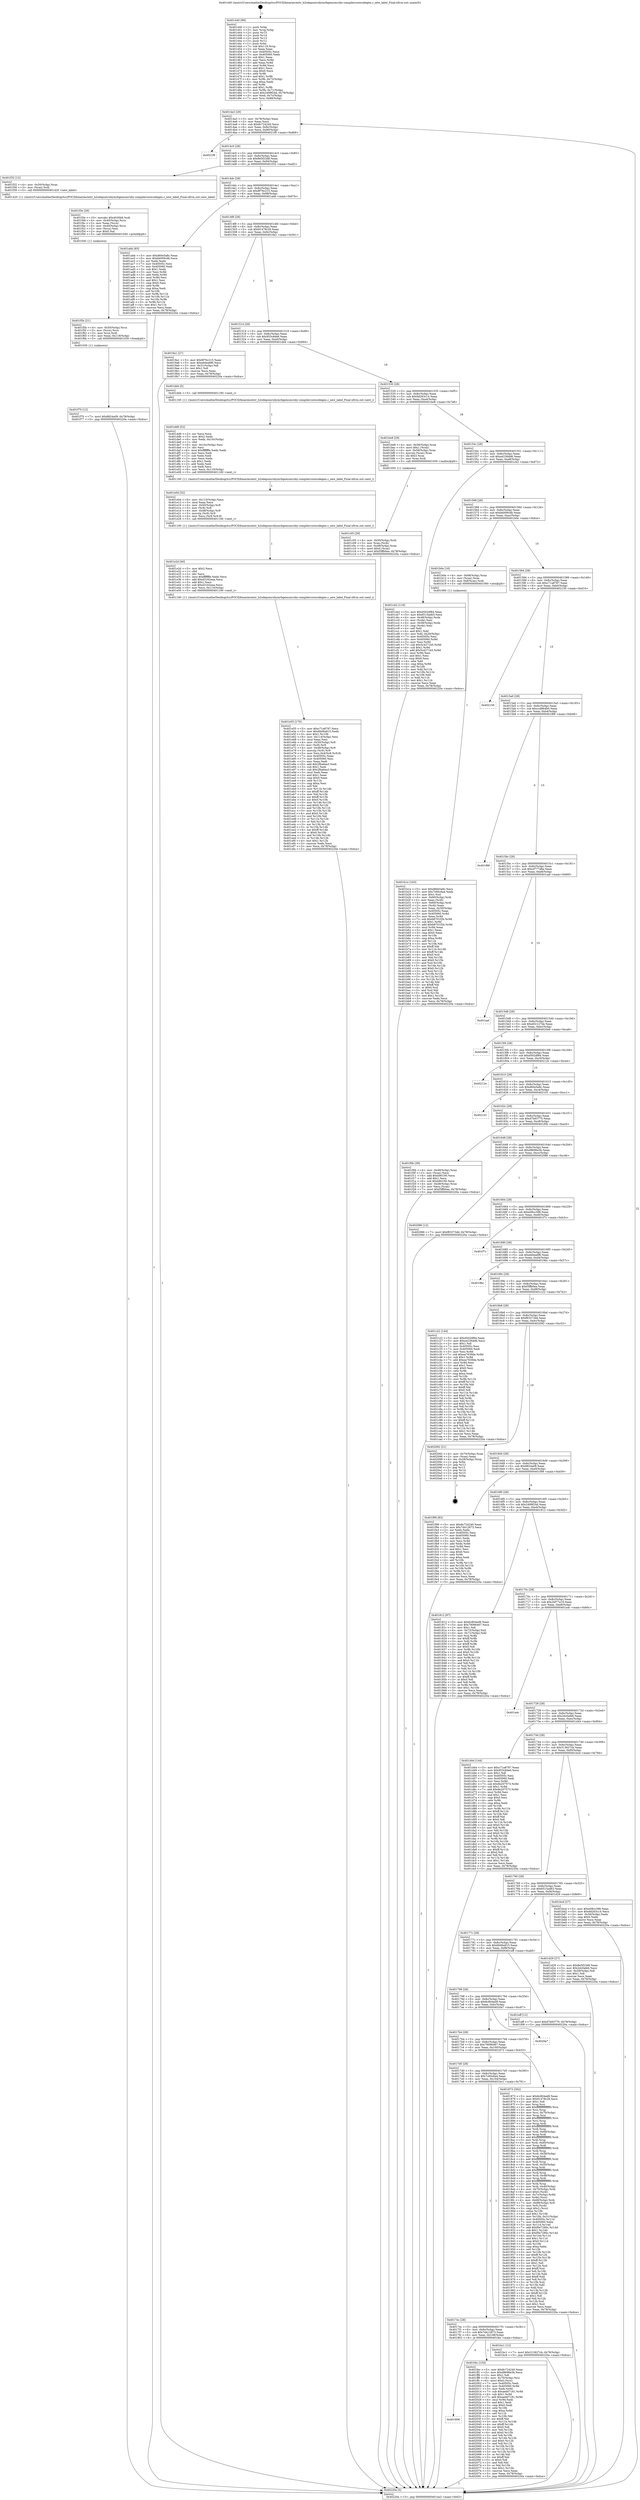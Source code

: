 digraph "0x401440" {
  label = "0x401440 (/mnt/c/Users/mathe/Desktop/tcc/POCII/binaries/extr_h2odepsmrubymrbgemsmruby-compilercorecodegen.c_new_label_Final-ollvm.out::main(0))"
  labelloc = "t"
  node[shape=record]

  Entry [label="",width=0.3,height=0.3,shape=circle,fillcolor=black,style=filled]
  "0x4014a3" [label="{
     0x4014a3 [29]\l
     | [instrs]\l
     &nbsp;&nbsp;0x4014a3 \<+3\>: mov -0x78(%rbp),%eax\l
     &nbsp;&nbsp;0x4014a6 \<+2\>: mov %eax,%ecx\l
     &nbsp;&nbsp;0x4014a8 \<+6\>: sub $0x8c724240,%ecx\l
     &nbsp;&nbsp;0x4014ae \<+6\>: mov %eax,-0x8c(%rbp)\l
     &nbsp;&nbsp;0x4014b4 \<+6\>: mov %ecx,-0x90(%rbp)\l
     &nbsp;&nbsp;0x4014ba \<+6\>: je 00000000004021f9 \<main+0xdb9\>\l
  }"]
  "0x4021f9" [label="{
     0x4021f9\l
  }", style=dashed]
  "0x4014c0" [label="{
     0x4014c0 [28]\l
     | [instrs]\l
     &nbsp;&nbsp;0x4014c0 \<+5\>: jmp 00000000004014c5 \<main+0x85\>\l
     &nbsp;&nbsp;0x4014c5 \<+6\>: mov -0x8c(%rbp),%eax\l
     &nbsp;&nbsp;0x4014cb \<+5\>: sub $0x8e5f23d8,%eax\l
     &nbsp;&nbsp;0x4014d0 \<+6\>: mov %eax,-0x94(%rbp)\l
     &nbsp;&nbsp;0x4014d6 \<+6\>: je 0000000000401f32 \<main+0xaf2\>\l
  }"]
  Exit [label="",width=0.3,height=0.3,shape=circle,fillcolor=black,style=filled,peripheries=2]
  "0x401f32" [label="{
     0x401f32 [12]\l
     | [instrs]\l
     &nbsp;&nbsp;0x401f32 \<+4\>: mov -0x50(%rbp),%rax\l
     &nbsp;&nbsp;0x401f36 \<+3\>: mov (%rax),%rdi\l
     &nbsp;&nbsp;0x401f39 \<+5\>: call 0000000000401420 \<new_label\>\l
     | [calls]\l
     &nbsp;&nbsp;0x401420 \{1\} (/mnt/c/Users/mathe/Desktop/tcc/POCII/binaries/extr_h2odepsmrubymrbgemsmruby-compilercorecodegen.c_new_label_Final-ollvm.out::new_label)\l
  }"]
  "0x4014dc" [label="{
     0x4014dc [28]\l
     | [instrs]\l
     &nbsp;&nbsp;0x4014dc \<+5\>: jmp 00000000004014e1 \<main+0xa1\>\l
     &nbsp;&nbsp;0x4014e1 \<+6\>: mov -0x8c(%rbp),%eax\l
     &nbsp;&nbsp;0x4014e7 \<+5\>: sub $0x8f76c215,%eax\l
     &nbsp;&nbsp;0x4014ec \<+6\>: mov %eax,-0x98(%rbp)\l
     &nbsp;&nbsp;0x4014f2 \<+6\>: je 0000000000401abb \<main+0x67b\>\l
  }"]
  "0x401808" [label="{
     0x401808\l
  }", style=dashed]
  "0x401abb" [label="{
     0x401abb [83]\l
     | [instrs]\l
     &nbsp;&nbsp;0x401abb \<+5\>: mov $0xd60e5a8c,%eax\l
     &nbsp;&nbsp;0x401ac0 \<+5\>: mov $0xbb009cdb,%ecx\l
     &nbsp;&nbsp;0x401ac5 \<+2\>: xor %edx,%edx\l
     &nbsp;&nbsp;0x401ac7 \<+7\>: mov 0x40505c,%esi\l
     &nbsp;&nbsp;0x401ace \<+7\>: mov 0x405060,%edi\l
     &nbsp;&nbsp;0x401ad5 \<+3\>: sub $0x1,%edx\l
     &nbsp;&nbsp;0x401ad8 \<+3\>: mov %esi,%r8d\l
     &nbsp;&nbsp;0x401adb \<+3\>: add %edx,%r8d\l
     &nbsp;&nbsp;0x401ade \<+4\>: imul %r8d,%esi\l
     &nbsp;&nbsp;0x401ae2 \<+3\>: and $0x1,%esi\l
     &nbsp;&nbsp;0x401ae5 \<+3\>: cmp $0x0,%esi\l
     &nbsp;&nbsp;0x401ae8 \<+4\>: sete %r9b\l
     &nbsp;&nbsp;0x401aec \<+3\>: cmp $0xa,%edi\l
     &nbsp;&nbsp;0x401aef \<+4\>: setl %r10b\l
     &nbsp;&nbsp;0x401af3 \<+3\>: mov %r9b,%r11b\l
     &nbsp;&nbsp;0x401af6 \<+3\>: and %r10b,%r11b\l
     &nbsp;&nbsp;0x401af9 \<+3\>: xor %r10b,%r9b\l
     &nbsp;&nbsp;0x401afc \<+3\>: or %r9b,%r11b\l
     &nbsp;&nbsp;0x401aff \<+4\>: test $0x1,%r11b\l
     &nbsp;&nbsp;0x401b03 \<+3\>: cmovne %ecx,%eax\l
     &nbsp;&nbsp;0x401b06 \<+3\>: mov %eax,-0x78(%rbp)\l
     &nbsp;&nbsp;0x401b09 \<+5\>: jmp 000000000040220a \<main+0xdca\>\l
  }"]
  "0x4014f8" [label="{
     0x4014f8 [28]\l
     | [instrs]\l
     &nbsp;&nbsp;0x4014f8 \<+5\>: jmp 00000000004014fd \<main+0xbd\>\l
     &nbsp;&nbsp;0x4014fd \<+6\>: mov -0x8c(%rbp),%eax\l
     &nbsp;&nbsp;0x401503 \<+5\>: sub $0x91478c29,%eax\l
     &nbsp;&nbsp;0x401508 \<+6\>: mov %eax,-0x9c(%rbp)\l
     &nbsp;&nbsp;0x40150e \<+6\>: je 00000000004019a1 \<main+0x561\>\l
  }"]
  "0x401fec" [label="{
     0x401fec [154]\l
     | [instrs]\l
     &nbsp;&nbsp;0x401fec \<+5\>: mov $0x8c724240,%eax\l
     &nbsp;&nbsp;0x401ff1 \<+5\>: mov $0xd8696e3b,%ecx\l
     &nbsp;&nbsp;0x401ff6 \<+2\>: mov $0x1,%dl\l
     &nbsp;&nbsp;0x401ff8 \<+4\>: mov -0x70(%rbp),%rsi\l
     &nbsp;&nbsp;0x401ffc \<+6\>: movl $0x0,(%rsi)\l
     &nbsp;&nbsp;0x402002 \<+7\>: mov 0x40505c,%edi\l
     &nbsp;&nbsp;0x402009 \<+8\>: mov 0x405060,%r8d\l
     &nbsp;&nbsp;0x402011 \<+3\>: mov %edi,%r9d\l
     &nbsp;&nbsp;0x402014 \<+7\>: sub $0xaedd7181,%r9d\l
     &nbsp;&nbsp;0x40201b \<+4\>: sub $0x1,%r9d\l
     &nbsp;&nbsp;0x40201f \<+7\>: add $0xaedd7181,%r9d\l
     &nbsp;&nbsp;0x402026 \<+4\>: imul %r9d,%edi\l
     &nbsp;&nbsp;0x40202a \<+3\>: and $0x1,%edi\l
     &nbsp;&nbsp;0x40202d \<+3\>: cmp $0x0,%edi\l
     &nbsp;&nbsp;0x402030 \<+4\>: sete %r10b\l
     &nbsp;&nbsp;0x402034 \<+4\>: cmp $0xa,%r8d\l
     &nbsp;&nbsp;0x402038 \<+4\>: setl %r11b\l
     &nbsp;&nbsp;0x40203c \<+3\>: mov %r10b,%bl\l
     &nbsp;&nbsp;0x40203f \<+3\>: xor $0xff,%bl\l
     &nbsp;&nbsp;0x402042 \<+3\>: mov %r11b,%r14b\l
     &nbsp;&nbsp;0x402045 \<+4\>: xor $0xff,%r14b\l
     &nbsp;&nbsp;0x402049 \<+3\>: xor $0x0,%dl\l
     &nbsp;&nbsp;0x40204c \<+3\>: mov %bl,%r15b\l
     &nbsp;&nbsp;0x40204f \<+4\>: and $0x0,%r15b\l
     &nbsp;&nbsp;0x402053 \<+3\>: and %dl,%r10b\l
     &nbsp;&nbsp;0x402056 \<+3\>: mov %r14b,%r12b\l
     &nbsp;&nbsp;0x402059 \<+4\>: and $0x0,%r12b\l
     &nbsp;&nbsp;0x40205d \<+3\>: and %dl,%r11b\l
     &nbsp;&nbsp;0x402060 \<+3\>: or %r10b,%r15b\l
     &nbsp;&nbsp;0x402063 \<+3\>: or %r11b,%r12b\l
     &nbsp;&nbsp;0x402066 \<+3\>: xor %r12b,%r15b\l
     &nbsp;&nbsp;0x402069 \<+3\>: or %r14b,%bl\l
     &nbsp;&nbsp;0x40206c \<+3\>: xor $0xff,%bl\l
     &nbsp;&nbsp;0x40206f \<+3\>: or $0x0,%dl\l
     &nbsp;&nbsp;0x402072 \<+2\>: and %dl,%bl\l
     &nbsp;&nbsp;0x402074 \<+3\>: or %bl,%r15b\l
     &nbsp;&nbsp;0x402077 \<+4\>: test $0x1,%r15b\l
     &nbsp;&nbsp;0x40207b \<+3\>: cmovne %ecx,%eax\l
     &nbsp;&nbsp;0x40207e \<+3\>: mov %eax,-0x78(%rbp)\l
     &nbsp;&nbsp;0x402081 \<+5\>: jmp 000000000040220a \<main+0xdca\>\l
  }"]
  "0x4019a1" [label="{
     0x4019a1 [27]\l
     | [instrs]\l
     &nbsp;&nbsp;0x4019a1 \<+5\>: mov $0x8f76c215,%eax\l
     &nbsp;&nbsp;0x4019a6 \<+5\>: mov $0xeb0ea6f6,%ecx\l
     &nbsp;&nbsp;0x4019ab \<+3\>: mov -0x31(%rbp),%dl\l
     &nbsp;&nbsp;0x4019ae \<+3\>: test $0x1,%dl\l
     &nbsp;&nbsp;0x4019b1 \<+3\>: cmovne %ecx,%eax\l
     &nbsp;&nbsp;0x4019b4 \<+3\>: mov %eax,-0x78(%rbp)\l
     &nbsp;&nbsp;0x4019b7 \<+5\>: jmp 000000000040220a \<main+0xdca\>\l
  }"]
  "0x401514" [label="{
     0x401514 [28]\l
     | [instrs]\l
     &nbsp;&nbsp;0x401514 \<+5\>: jmp 0000000000401519 \<main+0xd9\>\l
     &nbsp;&nbsp;0x401519 \<+6\>: mov -0x8c(%rbp),%eax\l
     &nbsp;&nbsp;0x40151f \<+5\>: sub $0x953c8de6,%eax\l
     &nbsp;&nbsp;0x401524 \<+6\>: mov %eax,-0xa0(%rbp)\l
     &nbsp;&nbsp;0x40152a \<+6\>: je 0000000000401dd4 \<main+0x994\>\l
  }"]
  "0x401f70" [label="{
     0x401f70 [12]\l
     | [instrs]\l
     &nbsp;&nbsp;0x401f70 \<+7\>: movl $0x8824a09,-0x78(%rbp)\l
     &nbsp;&nbsp;0x401f77 \<+5\>: jmp 000000000040220a \<main+0xdca\>\l
  }"]
  "0x401dd4" [label="{
     0x401dd4 [5]\l
     | [instrs]\l
     &nbsp;&nbsp;0x401dd4 \<+5\>: call 0000000000401160 \<next_i\>\l
     | [calls]\l
     &nbsp;&nbsp;0x401160 \{1\} (/mnt/c/Users/mathe/Desktop/tcc/POCII/binaries/extr_h2odepsmrubymrbgemsmruby-compilercorecodegen.c_new_label_Final-ollvm.out::next_i)\l
  }"]
  "0x401530" [label="{
     0x401530 [28]\l
     | [instrs]\l
     &nbsp;&nbsp;0x401530 \<+5\>: jmp 0000000000401535 \<main+0xf5\>\l
     &nbsp;&nbsp;0x401535 \<+6\>: mov -0x8c(%rbp),%eax\l
     &nbsp;&nbsp;0x40153b \<+5\>: sub $0x9d263c14,%eax\l
     &nbsp;&nbsp;0x401540 \<+6\>: mov %eax,-0xa4(%rbp)\l
     &nbsp;&nbsp;0x401546 \<+6\>: je 0000000000401be8 \<main+0x7a8\>\l
  }"]
  "0x401f5b" [label="{
     0x401f5b [21]\l
     | [instrs]\l
     &nbsp;&nbsp;0x401f5b \<+4\>: mov -0x50(%rbp),%rcx\l
     &nbsp;&nbsp;0x401f5f \<+3\>: mov (%rcx),%rcx\l
     &nbsp;&nbsp;0x401f62 \<+3\>: mov %rcx,%rdi\l
     &nbsp;&nbsp;0x401f65 \<+6\>: mov %eax,-0x118(%rbp)\l
     &nbsp;&nbsp;0x401f6b \<+5\>: call 0000000000401030 \<free@plt\>\l
     | [calls]\l
     &nbsp;&nbsp;0x401030 \{1\} (unknown)\l
  }"]
  "0x401be8" [label="{
     0x401be8 [29]\l
     | [instrs]\l
     &nbsp;&nbsp;0x401be8 \<+4\>: mov -0x58(%rbp),%rax\l
     &nbsp;&nbsp;0x401bec \<+6\>: movl $0x1,(%rax)\l
     &nbsp;&nbsp;0x401bf2 \<+4\>: mov -0x58(%rbp),%rax\l
     &nbsp;&nbsp;0x401bf6 \<+3\>: movslq (%rax),%rax\l
     &nbsp;&nbsp;0x401bf9 \<+4\>: shl $0x3,%rax\l
     &nbsp;&nbsp;0x401bfd \<+3\>: mov %rax,%rdi\l
     &nbsp;&nbsp;0x401c00 \<+5\>: call 0000000000401050 \<malloc@plt\>\l
     | [calls]\l
     &nbsp;&nbsp;0x401050 \{1\} (unknown)\l
  }"]
  "0x40154c" [label="{
     0x40154c [28]\l
     | [instrs]\l
     &nbsp;&nbsp;0x40154c \<+5\>: jmp 0000000000401551 \<main+0x111\>\l
     &nbsp;&nbsp;0x401551 \<+6\>: mov -0x8c(%rbp),%eax\l
     &nbsp;&nbsp;0x401557 \<+5\>: sub $0xa4236dd6,%eax\l
     &nbsp;&nbsp;0x40155c \<+6\>: mov %eax,-0xa8(%rbp)\l
     &nbsp;&nbsp;0x401562 \<+6\>: je 0000000000401cb2 \<main+0x872\>\l
  }"]
  "0x401f3e" [label="{
     0x401f3e [29]\l
     | [instrs]\l
     &nbsp;&nbsp;0x401f3e \<+10\>: movabs $0x4030b6,%rdi\l
     &nbsp;&nbsp;0x401f48 \<+4\>: mov -0x40(%rbp),%rcx\l
     &nbsp;&nbsp;0x401f4c \<+2\>: mov %eax,(%rcx)\l
     &nbsp;&nbsp;0x401f4e \<+4\>: mov -0x40(%rbp),%rcx\l
     &nbsp;&nbsp;0x401f52 \<+2\>: mov (%rcx),%esi\l
     &nbsp;&nbsp;0x401f54 \<+2\>: mov $0x0,%al\l
     &nbsp;&nbsp;0x401f56 \<+5\>: call 0000000000401040 \<printf@plt\>\l
     | [calls]\l
     &nbsp;&nbsp;0x401040 \{1\} (unknown)\l
  }"]
  "0x401cb2" [label="{
     0x401cb2 [119]\l
     | [instrs]\l
     &nbsp;&nbsp;0x401cb2 \<+5\>: mov $0xd502df84,%eax\l
     &nbsp;&nbsp;0x401cb7 \<+5\>: mov $0x6515ad63,%ecx\l
     &nbsp;&nbsp;0x401cbc \<+4\>: mov -0x48(%rbp),%rdx\l
     &nbsp;&nbsp;0x401cc0 \<+2\>: mov (%rdx),%esi\l
     &nbsp;&nbsp;0x401cc2 \<+4\>: mov -0x58(%rbp),%rdx\l
     &nbsp;&nbsp;0x401cc6 \<+2\>: cmp (%rdx),%esi\l
     &nbsp;&nbsp;0x401cc8 \<+4\>: setl %dil\l
     &nbsp;&nbsp;0x401ccc \<+4\>: and $0x1,%dil\l
     &nbsp;&nbsp;0x401cd0 \<+4\>: mov %dil,-0x29(%rbp)\l
     &nbsp;&nbsp;0x401cd4 \<+7\>: mov 0x40505c,%esi\l
     &nbsp;&nbsp;0x401cdb \<+8\>: mov 0x405060,%r8d\l
     &nbsp;&nbsp;0x401ce3 \<+3\>: mov %esi,%r9d\l
     &nbsp;&nbsp;0x401ce6 \<+7\>: sub $0x5c4271b5,%r9d\l
     &nbsp;&nbsp;0x401ced \<+4\>: sub $0x1,%r9d\l
     &nbsp;&nbsp;0x401cf1 \<+7\>: add $0x5c4271b5,%r9d\l
     &nbsp;&nbsp;0x401cf8 \<+4\>: imul %r9d,%esi\l
     &nbsp;&nbsp;0x401cfc \<+3\>: and $0x1,%esi\l
     &nbsp;&nbsp;0x401cff \<+3\>: cmp $0x0,%esi\l
     &nbsp;&nbsp;0x401d02 \<+4\>: sete %dil\l
     &nbsp;&nbsp;0x401d06 \<+4\>: cmp $0xa,%r8d\l
     &nbsp;&nbsp;0x401d0a \<+4\>: setl %r10b\l
     &nbsp;&nbsp;0x401d0e \<+3\>: mov %dil,%r11b\l
     &nbsp;&nbsp;0x401d11 \<+3\>: and %r10b,%r11b\l
     &nbsp;&nbsp;0x401d14 \<+3\>: xor %r10b,%dil\l
     &nbsp;&nbsp;0x401d17 \<+3\>: or %dil,%r11b\l
     &nbsp;&nbsp;0x401d1a \<+4\>: test $0x1,%r11b\l
     &nbsp;&nbsp;0x401d1e \<+3\>: cmovne %ecx,%eax\l
     &nbsp;&nbsp;0x401d21 \<+3\>: mov %eax,-0x78(%rbp)\l
     &nbsp;&nbsp;0x401d24 \<+5\>: jmp 000000000040220a \<main+0xdca\>\l
  }"]
  "0x401568" [label="{
     0x401568 [28]\l
     | [instrs]\l
     &nbsp;&nbsp;0x401568 \<+5\>: jmp 000000000040156d \<main+0x12d\>\l
     &nbsp;&nbsp;0x40156d \<+6\>: mov -0x8c(%rbp),%eax\l
     &nbsp;&nbsp;0x401573 \<+5\>: sub $0xbb009cdb,%eax\l
     &nbsp;&nbsp;0x401578 \<+6\>: mov %eax,-0xac(%rbp)\l
     &nbsp;&nbsp;0x40157e \<+6\>: je 0000000000401b0e \<main+0x6ce\>\l
  }"]
  "0x401e55" [label="{
     0x401e55 [170]\l
     | [instrs]\l
     &nbsp;&nbsp;0x401e55 \<+5\>: mov $0xc71a8787,%ecx\l
     &nbsp;&nbsp;0x401e5a \<+5\>: mov $0x6b06a915,%edx\l
     &nbsp;&nbsp;0x401e5f \<+3\>: mov $0x1,%r10b\l
     &nbsp;&nbsp;0x401e62 \<+6\>: mov -0x114(%rbp),%esi\l
     &nbsp;&nbsp;0x401e68 \<+3\>: imul %eax,%esi\l
     &nbsp;&nbsp;0x401e6b \<+4\>: mov -0x50(%rbp),%r8\l
     &nbsp;&nbsp;0x401e6f \<+3\>: mov (%r8),%r8\l
     &nbsp;&nbsp;0x401e72 \<+4\>: mov -0x48(%rbp),%r9\l
     &nbsp;&nbsp;0x401e76 \<+3\>: movslq (%r9),%r9\l
     &nbsp;&nbsp;0x401e79 \<+5\>: mov %esi,0x4(%r8,%r9,8)\l
     &nbsp;&nbsp;0x401e7e \<+7\>: mov 0x40505c,%eax\l
     &nbsp;&nbsp;0x401e85 \<+7\>: mov 0x405060,%esi\l
     &nbsp;&nbsp;0x401e8c \<+2\>: mov %eax,%edi\l
     &nbsp;&nbsp;0x401e8e \<+6\>: add $0x2fba6ea3,%edi\l
     &nbsp;&nbsp;0x401e94 \<+3\>: sub $0x1,%edi\l
     &nbsp;&nbsp;0x401e97 \<+6\>: sub $0x2fba6ea3,%edi\l
     &nbsp;&nbsp;0x401e9d \<+3\>: imul %edi,%eax\l
     &nbsp;&nbsp;0x401ea0 \<+3\>: and $0x1,%eax\l
     &nbsp;&nbsp;0x401ea3 \<+3\>: cmp $0x0,%eax\l
     &nbsp;&nbsp;0x401ea6 \<+4\>: sete %r11b\l
     &nbsp;&nbsp;0x401eaa \<+3\>: cmp $0xa,%esi\l
     &nbsp;&nbsp;0x401ead \<+3\>: setl %bl\l
     &nbsp;&nbsp;0x401eb0 \<+3\>: mov %r11b,%r14b\l
     &nbsp;&nbsp;0x401eb3 \<+4\>: xor $0xff,%r14b\l
     &nbsp;&nbsp;0x401eb7 \<+3\>: mov %bl,%r15b\l
     &nbsp;&nbsp;0x401eba \<+4\>: xor $0xff,%r15b\l
     &nbsp;&nbsp;0x401ebe \<+4\>: xor $0x0,%r10b\l
     &nbsp;&nbsp;0x401ec2 \<+3\>: mov %r14b,%r12b\l
     &nbsp;&nbsp;0x401ec5 \<+4\>: and $0x0,%r12b\l
     &nbsp;&nbsp;0x401ec9 \<+3\>: and %r10b,%r11b\l
     &nbsp;&nbsp;0x401ecc \<+3\>: mov %r15b,%r13b\l
     &nbsp;&nbsp;0x401ecf \<+4\>: and $0x0,%r13b\l
     &nbsp;&nbsp;0x401ed3 \<+3\>: and %r10b,%bl\l
     &nbsp;&nbsp;0x401ed6 \<+3\>: or %r11b,%r12b\l
     &nbsp;&nbsp;0x401ed9 \<+3\>: or %bl,%r13b\l
     &nbsp;&nbsp;0x401edc \<+3\>: xor %r13b,%r12b\l
     &nbsp;&nbsp;0x401edf \<+3\>: or %r15b,%r14b\l
     &nbsp;&nbsp;0x401ee2 \<+4\>: xor $0xff,%r14b\l
     &nbsp;&nbsp;0x401ee6 \<+4\>: or $0x0,%r10b\l
     &nbsp;&nbsp;0x401eea \<+3\>: and %r10b,%r14b\l
     &nbsp;&nbsp;0x401eed \<+3\>: or %r14b,%r12b\l
     &nbsp;&nbsp;0x401ef0 \<+4\>: test $0x1,%r12b\l
     &nbsp;&nbsp;0x401ef4 \<+3\>: cmovne %edx,%ecx\l
     &nbsp;&nbsp;0x401ef7 \<+3\>: mov %ecx,-0x78(%rbp)\l
     &nbsp;&nbsp;0x401efa \<+5\>: jmp 000000000040220a \<main+0xdca\>\l
  }"]
  "0x401b0e" [label="{
     0x401b0e [16]\l
     | [instrs]\l
     &nbsp;&nbsp;0x401b0e \<+4\>: mov -0x68(%rbp),%rax\l
     &nbsp;&nbsp;0x401b12 \<+3\>: mov (%rax),%rax\l
     &nbsp;&nbsp;0x401b15 \<+4\>: mov 0x8(%rax),%rdi\l
     &nbsp;&nbsp;0x401b19 \<+5\>: call 0000000000401060 \<atoi@plt\>\l
     | [calls]\l
     &nbsp;&nbsp;0x401060 \{1\} (unknown)\l
  }"]
  "0x401584" [label="{
     0x401584 [28]\l
     | [instrs]\l
     &nbsp;&nbsp;0x401584 \<+5\>: jmp 0000000000401589 \<main+0x149\>\l
     &nbsp;&nbsp;0x401589 \<+6\>: mov -0x8c(%rbp),%eax\l
     &nbsp;&nbsp;0x40158f \<+5\>: sub $0xc71a8787,%eax\l
     &nbsp;&nbsp;0x401594 \<+6\>: mov %eax,-0xb0(%rbp)\l
     &nbsp;&nbsp;0x40159a \<+6\>: je 0000000000402150 \<main+0xd10\>\l
  }"]
  "0x401e2d" [label="{
     0x401e2d [40]\l
     | [instrs]\l
     &nbsp;&nbsp;0x401e2d \<+5\>: mov $0x2,%ecx\l
     &nbsp;&nbsp;0x401e32 \<+1\>: cltd\l
     &nbsp;&nbsp;0x401e33 \<+2\>: idiv %ecx\l
     &nbsp;&nbsp;0x401e35 \<+6\>: imul $0xfffffffe,%edx,%ecx\l
     &nbsp;&nbsp;0x401e3b \<+6\>: add $0xd3162eaa,%ecx\l
     &nbsp;&nbsp;0x401e41 \<+3\>: add $0x1,%ecx\l
     &nbsp;&nbsp;0x401e44 \<+6\>: sub $0xd3162eaa,%ecx\l
     &nbsp;&nbsp;0x401e4a \<+6\>: mov %ecx,-0x114(%rbp)\l
     &nbsp;&nbsp;0x401e50 \<+5\>: call 0000000000401160 \<next_i\>\l
     | [calls]\l
     &nbsp;&nbsp;0x401160 \{1\} (/mnt/c/Users/mathe/Desktop/tcc/POCII/binaries/extr_h2odepsmrubymrbgemsmruby-compilercorecodegen.c_new_label_Final-ollvm.out::next_i)\l
  }"]
  "0x402150" [label="{
     0x402150\l
  }", style=dashed]
  "0x4015a0" [label="{
     0x4015a0 [28]\l
     | [instrs]\l
     &nbsp;&nbsp;0x4015a0 \<+5\>: jmp 00000000004015a5 \<main+0x165\>\l
     &nbsp;&nbsp;0x4015a5 \<+6\>: mov -0x8c(%rbp),%eax\l
     &nbsp;&nbsp;0x4015ab \<+5\>: sub $0xccd864b0,%eax\l
     &nbsp;&nbsp;0x4015b0 \<+6\>: mov %eax,-0xb4(%rbp)\l
     &nbsp;&nbsp;0x4015b6 \<+6\>: je 0000000000401f88 \<main+0xb48\>\l
  }"]
  "0x401e0d" [label="{
     0x401e0d [32]\l
     | [instrs]\l
     &nbsp;&nbsp;0x401e0d \<+6\>: mov -0x110(%rbp),%ecx\l
     &nbsp;&nbsp;0x401e13 \<+3\>: imul %eax,%ecx\l
     &nbsp;&nbsp;0x401e16 \<+4\>: mov -0x50(%rbp),%r8\l
     &nbsp;&nbsp;0x401e1a \<+3\>: mov (%r8),%r8\l
     &nbsp;&nbsp;0x401e1d \<+4\>: mov -0x48(%rbp),%r9\l
     &nbsp;&nbsp;0x401e21 \<+3\>: movslq (%r9),%r9\l
     &nbsp;&nbsp;0x401e24 \<+4\>: mov %ecx,(%r8,%r9,8)\l
     &nbsp;&nbsp;0x401e28 \<+5\>: call 0000000000401160 \<next_i\>\l
     | [calls]\l
     &nbsp;&nbsp;0x401160 \{1\} (/mnt/c/Users/mathe/Desktop/tcc/POCII/binaries/extr_h2odepsmrubymrbgemsmruby-compilercorecodegen.c_new_label_Final-ollvm.out::next_i)\l
  }"]
  "0x401f88" [label="{
     0x401f88\l
  }", style=dashed]
  "0x4015bc" [label="{
     0x4015bc [28]\l
     | [instrs]\l
     &nbsp;&nbsp;0x4015bc \<+5\>: jmp 00000000004015c1 \<main+0x181\>\l
     &nbsp;&nbsp;0x4015c1 \<+6\>: mov -0x8c(%rbp),%eax\l
     &nbsp;&nbsp;0x4015c7 \<+5\>: sub $0xcf77748a,%eax\l
     &nbsp;&nbsp;0x4015cc \<+6\>: mov %eax,-0xb8(%rbp)\l
     &nbsp;&nbsp;0x4015d2 \<+6\>: je 0000000000401aaf \<main+0x66f\>\l
  }"]
  "0x401dd9" [label="{
     0x401dd9 [52]\l
     | [instrs]\l
     &nbsp;&nbsp;0x401dd9 \<+2\>: xor %ecx,%ecx\l
     &nbsp;&nbsp;0x401ddb \<+5\>: mov $0x2,%edx\l
     &nbsp;&nbsp;0x401de0 \<+6\>: mov %edx,-0x10c(%rbp)\l
     &nbsp;&nbsp;0x401de6 \<+1\>: cltd\l
     &nbsp;&nbsp;0x401de7 \<+6\>: mov -0x10c(%rbp),%esi\l
     &nbsp;&nbsp;0x401ded \<+2\>: idiv %esi\l
     &nbsp;&nbsp;0x401def \<+6\>: imul $0xfffffffe,%edx,%edx\l
     &nbsp;&nbsp;0x401df5 \<+2\>: mov %ecx,%edi\l
     &nbsp;&nbsp;0x401df7 \<+2\>: sub %edx,%edi\l
     &nbsp;&nbsp;0x401df9 \<+2\>: mov %ecx,%edx\l
     &nbsp;&nbsp;0x401dfb \<+3\>: sub $0x1,%edx\l
     &nbsp;&nbsp;0x401dfe \<+2\>: add %edx,%edi\l
     &nbsp;&nbsp;0x401e00 \<+2\>: sub %edi,%ecx\l
     &nbsp;&nbsp;0x401e02 \<+6\>: mov %ecx,-0x110(%rbp)\l
     &nbsp;&nbsp;0x401e08 \<+5\>: call 0000000000401160 \<next_i\>\l
     | [calls]\l
     &nbsp;&nbsp;0x401160 \{1\} (/mnt/c/Users/mathe/Desktop/tcc/POCII/binaries/extr_h2odepsmrubymrbgemsmruby-compilercorecodegen.c_new_label_Final-ollvm.out::next_i)\l
  }"]
  "0x401aaf" [label="{
     0x401aaf\l
  }", style=dashed]
  "0x4015d8" [label="{
     0x4015d8 [28]\l
     | [instrs]\l
     &nbsp;&nbsp;0x4015d8 \<+5\>: jmp 00000000004015dd \<main+0x19d\>\l
     &nbsp;&nbsp;0x4015dd \<+6\>: mov -0x8c(%rbp),%eax\l
     &nbsp;&nbsp;0x4015e3 \<+5\>: sub $0xd02127de,%eax\l
     &nbsp;&nbsp;0x4015e8 \<+6\>: mov %eax,-0xbc(%rbp)\l
     &nbsp;&nbsp;0x4015ee \<+6\>: je 00000000004020e6 \<main+0xca6\>\l
  }"]
  "0x401c05" [label="{
     0x401c05 [29]\l
     | [instrs]\l
     &nbsp;&nbsp;0x401c05 \<+4\>: mov -0x50(%rbp),%rdi\l
     &nbsp;&nbsp;0x401c09 \<+3\>: mov %rax,(%rdi)\l
     &nbsp;&nbsp;0x401c0c \<+4\>: mov -0x48(%rbp),%rax\l
     &nbsp;&nbsp;0x401c10 \<+6\>: movl $0x0,(%rax)\l
     &nbsp;&nbsp;0x401c16 \<+7\>: movl $0xf3ffb0ea,-0x78(%rbp)\l
     &nbsp;&nbsp;0x401c1d \<+5\>: jmp 000000000040220a \<main+0xdca\>\l
  }"]
  "0x4020e6" [label="{
     0x4020e6\l
  }", style=dashed]
  "0x4015f4" [label="{
     0x4015f4 [28]\l
     | [instrs]\l
     &nbsp;&nbsp;0x4015f4 \<+5\>: jmp 00000000004015f9 \<main+0x1b9\>\l
     &nbsp;&nbsp;0x4015f9 \<+6\>: mov -0x8c(%rbp),%eax\l
     &nbsp;&nbsp;0x4015ff \<+5\>: sub $0xd502df84,%eax\l
     &nbsp;&nbsp;0x401604 \<+6\>: mov %eax,-0xc0(%rbp)\l
     &nbsp;&nbsp;0x40160a \<+6\>: je 000000000040212e \<main+0xcee\>\l
  }"]
  "0x4017ec" [label="{
     0x4017ec [28]\l
     | [instrs]\l
     &nbsp;&nbsp;0x4017ec \<+5\>: jmp 00000000004017f1 \<main+0x3b1\>\l
     &nbsp;&nbsp;0x4017f1 \<+6\>: mov -0x8c(%rbp),%eax\l
     &nbsp;&nbsp;0x4017f7 \<+5\>: sub $0x7d412873,%eax\l
     &nbsp;&nbsp;0x4017fc \<+6\>: mov %eax,-0x108(%rbp)\l
     &nbsp;&nbsp;0x401802 \<+6\>: je 0000000000401fec \<main+0xbac\>\l
  }"]
  "0x40212e" [label="{
     0x40212e\l
  }", style=dashed]
  "0x401610" [label="{
     0x401610 [28]\l
     | [instrs]\l
     &nbsp;&nbsp;0x401610 \<+5\>: jmp 0000000000401615 \<main+0x1d5\>\l
     &nbsp;&nbsp;0x401615 \<+6\>: mov -0x8c(%rbp),%eax\l
     &nbsp;&nbsp;0x40161b \<+5\>: sub $0xd60e5a8c,%eax\l
     &nbsp;&nbsp;0x401620 \<+6\>: mov %eax,-0xc4(%rbp)\l
     &nbsp;&nbsp;0x401626 \<+6\>: je 0000000000402101 \<main+0xcc1\>\l
  }"]
  "0x401bc1" [label="{
     0x401bc1 [12]\l
     | [instrs]\l
     &nbsp;&nbsp;0x401bc1 \<+7\>: movl $0x313627cb,-0x78(%rbp)\l
     &nbsp;&nbsp;0x401bc8 \<+5\>: jmp 000000000040220a \<main+0xdca\>\l
  }"]
  "0x402101" [label="{
     0x402101\l
  }", style=dashed]
  "0x40162c" [label="{
     0x40162c [28]\l
     | [instrs]\l
     &nbsp;&nbsp;0x40162c \<+5\>: jmp 0000000000401631 \<main+0x1f1\>\l
     &nbsp;&nbsp;0x401631 \<+6\>: mov -0x8c(%rbp),%eax\l
     &nbsp;&nbsp;0x401637 \<+5\>: sub $0xd7b93770,%eax\l
     &nbsp;&nbsp;0x40163c \<+6\>: mov %eax,-0xc8(%rbp)\l
     &nbsp;&nbsp;0x401642 \<+6\>: je 0000000000401f0b \<main+0xacb\>\l
  }"]
  "0x401b1e" [label="{
     0x401b1e [163]\l
     | [instrs]\l
     &nbsp;&nbsp;0x401b1e \<+5\>: mov $0xd60e5a8c,%ecx\l
     &nbsp;&nbsp;0x401b23 \<+5\>: mov $0x7c60c6a4,%edx\l
     &nbsp;&nbsp;0x401b28 \<+3\>: mov $0x1,%sil\l
     &nbsp;&nbsp;0x401b2b \<+4\>: mov -0x60(%rbp),%rdi\l
     &nbsp;&nbsp;0x401b2f \<+2\>: mov %eax,(%rdi)\l
     &nbsp;&nbsp;0x401b31 \<+4\>: mov -0x60(%rbp),%rdi\l
     &nbsp;&nbsp;0x401b35 \<+2\>: mov (%rdi),%eax\l
     &nbsp;&nbsp;0x401b37 \<+3\>: mov %eax,-0x30(%rbp)\l
     &nbsp;&nbsp;0x401b3a \<+7\>: mov 0x40505c,%eax\l
     &nbsp;&nbsp;0x401b41 \<+8\>: mov 0x405060,%r8d\l
     &nbsp;&nbsp;0x401b49 \<+3\>: mov %eax,%r9d\l
     &nbsp;&nbsp;0x401b4c \<+7\>: sub $0xb8701f2b,%r9d\l
     &nbsp;&nbsp;0x401b53 \<+4\>: sub $0x1,%r9d\l
     &nbsp;&nbsp;0x401b57 \<+7\>: add $0xb8701f2b,%r9d\l
     &nbsp;&nbsp;0x401b5e \<+4\>: imul %r9d,%eax\l
     &nbsp;&nbsp;0x401b62 \<+3\>: and $0x1,%eax\l
     &nbsp;&nbsp;0x401b65 \<+3\>: cmp $0x0,%eax\l
     &nbsp;&nbsp;0x401b68 \<+4\>: sete %r10b\l
     &nbsp;&nbsp;0x401b6c \<+4\>: cmp $0xa,%r8d\l
     &nbsp;&nbsp;0x401b70 \<+4\>: setl %r11b\l
     &nbsp;&nbsp;0x401b74 \<+3\>: mov %r10b,%bl\l
     &nbsp;&nbsp;0x401b77 \<+3\>: xor $0xff,%bl\l
     &nbsp;&nbsp;0x401b7a \<+3\>: mov %r11b,%r14b\l
     &nbsp;&nbsp;0x401b7d \<+4\>: xor $0xff,%r14b\l
     &nbsp;&nbsp;0x401b81 \<+4\>: xor $0x0,%sil\l
     &nbsp;&nbsp;0x401b85 \<+3\>: mov %bl,%r15b\l
     &nbsp;&nbsp;0x401b88 \<+4\>: and $0x0,%r15b\l
     &nbsp;&nbsp;0x401b8c \<+3\>: and %sil,%r10b\l
     &nbsp;&nbsp;0x401b8f \<+3\>: mov %r14b,%r12b\l
     &nbsp;&nbsp;0x401b92 \<+4\>: and $0x0,%r12b\l
     &nbsp;&nbsp;0x401b96 \<+3\>: and %sil,%r11b\l
     &nbsp;&nbsp;0x401b99 \<+3\>: or %r10b,%r15b\l
     &nbsp;&nbsp;0x401b9c \<+3\>: or %r11b,%r12b\l
     &nbsp;&nbsp;0x401b9f \<+3\>: xor %r12b,%r15b\l
     &nbsp;&nbsp;0x401ba2 \<+3\>: or %r14b,%bl\l
     &nbsp;&nbsp;0x401ba5 \<+3\>: xor $0xff,%bl\l
     &nbsp;&nbsp;0x401ba8 \<+4\>: or $0x0,%sil\l
     &nbsp;&nbsp;0x401bac \<+3\>: and %sil,%bl\l
     &nbsp;&nbsp;0x401baf \<+3\>: or %bl,%r15b\l
     &nbsp;&nbsp;0x401bb2 \<+4\>: test $0x1,%r15b\l
     &nbsp;&nbsp;0x401bb6 \<+3\>: cmovne %edx,%ecx\l
     &nbsp;&nbsp;0x401bb9 \<+3\>: mov %ecx,-0x78(%rbp)\l
     &nbsp;&nbsp;0x401bbc \<+5\>: jmp 000000000040220a \<main+0xdca\>\l
  }"]
  "0x401f0b" [label="{
     0x401f0b [39]\l
     | [instrs]\l
     &nbsp;&nbsp;0x401f0b \<+4\>: mov -0x48(%rbp),%rax\l
     &nbsp;&nbsp;0x401f0f \<+2\>: mov (%rax),%ecx\l
     &nbsp;&nbsp;0x401f11 \<+6\>: add $0xb90190,%ecx\l
     &nbsp;&nbsp;0x401f17 \<+3\>: add $0x1,%ecx\l
     &nbsp;&nbsp;0x401f1a \<+6\>: sub $0xb90190,%ecx\l
     &nbsp;&nbsp;0x401f20 \<+4\>: mov -0x48(%rbp),%rax\l
     &nbsp;&nbsp;0x401f24 \<+2\>: mov %ecx,(%rax)\l
     &nbsp;&nbsp;0x401f26 \<+7\>: movl $0xf3ffb0ea,-0x78(%rbp)\l
     &nbsp;&nbsp;0x401f2d \<+5\>: jmp 000000000040220a \<main+0xdca\>\l
  }"]
  "0x401648" [label="{
     0x401648 [28]\l
     | [instrs]\l
     &nbsp;&nbsp;0x401648 \<+5\>: jmp 000000000040164d \<main+0x20d\>\l
     &nbsp;&nbsp;0x40164d \<+6\>: mov -0x8c(%rbp),%eax\l
     &nbsp;&nbsp;0x401653 \<+5\>: sub $0xd8696e3b,%eax\l
     &nbsp;&nbsp;0x401658 \<+6\>: mov %eax,-0xcc(%rbp)\l
     &nbsp;&nbsp;0x40165e \<+6\>: je 0000000000402086 \<main+0xc46\>\l
  }"]
  "0x4017d0" [label="{
     0x4017d0 [28]\l
     | [instrs]\l
     &nbsp;&nbsp;0x4017d0 \<+5\>: jmp 00000000004017d5 \<main+0x395\>\l
     &nbsp;&nbsp;0x4017d5 \<+6\>: mov -0x8c(%rbp),%eax\l
     &nbsp;&nbsp;0x4017db \<+5\>: sub $0x7c60c6a4,%eax\l
     &nbsp;&nbsp;0x4017e0 \<+6\>: mov %eax,-0x104(%rbp)\l
     &nbsp;&nbsp;0x4017e6 \<+6\>: je 0000000000401bc1 \<main+0x781\>\l
  }"]
  "0x402086" [label="{
     0x402086 [12]\l
     | [instrs]\l
     &nbsp;&nbsp;0x402086 \<+7\>: movl $0xf83373dd,-0x78(%rbp)\l
     &nbsp;&nbsp;0x40208d \<+5\>: jmp 000000000040220a \<main+0xdca\>\l
  }"]
  "0x401664" [label="{
     0x401664 [28]\l
     | [instrs]\l
     &nbsp;&nbsp;0x401664 \<+5\>: jmp 0000000000401669 \<main+0x229\>\l
     &nbsp;&nbsp;0x401669 \<+6\>: mov -0x8c(%rbp),%eax\l
     &nbsp;&nbsp;0x40166f \<+5\>: sub $0xe08cc398,%eax\l
     &nbsp;&nbsp;0x401674 \<+6\>: mov %eax,-0xd0(%rbp)\l
     &nbsp;&nbsp;0x40167a \<+6\>: je 0000000000401f7c \<main+0xb3c\>\l
  }"]
  "0x401873" [label="{
     0x401873 [302]\l
     | [instrs]\l
     &nbsp;&nbsp;0x401873 \<+5\>: mov $0x6c804ed9,%eax\l
     &nbsp;&nbsp;0x401878 \<+5\>: mov $0x91478c29,%ecx\l
     &nbsp;&nbsp;0x40187d \<+2\>: mov $0x1,%dl\l
     &nbsp;&nbsp;0x40187f \<+3\>: mov %rsp,%rsi\l
     &nbsp;&nbsp;0x401882 \<+4\>: add $0xfffffffffffffff0,%rsi\l
     &nbsp;&nbsp;0x401886 \<+3\>: mov %rsi,%rsp\l
     &nbsp;&nbsp;0x401889 \<+4\>: mov %rsi,-0x70(%rbp)\l
     &nbsp;&nbsp;0x40188d \<+3\>: mov %rsp,%rsi\l
     &nbsp;&nbsp;0x401890 \<+4\>: add $0xfffffffffffffff0,%rsi\l
     &nbsp;&nbsp;0x401894 \<+3\>: mov %rsi,%rsp\l
     &nbsp;&nbsp;0x401897 \<+3\>: mov %rsp,%rdi\l
     &nbsp;&nbsp;0x40189a \<+4\>: add $0xfffffffffffffff0,%rdi\l
     &nbsp;&nbsp;0x40189e \<+3\>: mov %rdi,%rsp\l
     &nbsp;&nbsp;0x4018a1 \<+4\>: mov %rdi,-0x68(%rbp)\l
     &nbsp;&nbsp;0x4018a5 \<+3\>: mov %rsp,%rdi\l
     &nbsp;&nbsp;0x4018a8 \<+4\>: add $0xfffffffffffffff0,%rdi\l
     &nbsp;&nbsp;0x4018ac \<+3\>: mov %rdi,%rsp\l
     &nbsp;&nbsp;0x4018af \<+4\>: mov %rdi,-0x60(%rbp)\l
     &nbsp;&nbsp;0x4018b3 \<+3\>: mov %rsp,%rdi\l
     &nbsp;&nbsp;0x4018b6 \<+4\>: add $0xfffffffffffffff0,%rdi\l
     &nbsp;&nbsp;0x4018ba \<+3\>: mov %rdi,%rsp\l
     &nbsp;&nbsp;0x4018bd \<+4\>: mov %rdi,-0x58(%rbp)\l
     &nbsp;&nbsp;0x4018c1 \<+3\>: mov %rsp,%rdi\l
     &nbsp;&nbsp;0x4018c4 \<+4\>: add $0xfffffffffffffff0,%rdi\l
     &nbsp;&nbsp;0x4018c8 \<+3\>: mov %rdi,%rsp\l
     &nbsp;&nbsp;0x4018cb \<+4\>: mov %rdi,-0x50(%rbp)\l
     &nbsp;&nbsp;0x4018cf \<+3\>: mov %rsp,%rdi\l
     &nbsp;&nbsp;0x4018d2 \<+4\>: add $0xfffffffffffffff0,%rdi\l
     &nbsp;&nbsp;0x4018d6 \<+3\>: mov %rdi,%rsp\l
     &nbsp;&nbsp;0x4018d9 \<+4\>: mov %rdi,-0x48(%rbp)\l
     &nbsp;&nbsp;0x4018dd \<+3\>: mov %rsp,%rdi\l
     &nbsp;&nbsp;0x4018e0 \<+4\>: add $0xfffffffffffffff0,%rdi\l
     &nbsp;&nbsp;0x4018e4 \<+3\>: mov %rdi,%rsp\l
     &nbsp;&nbsp;0x4018e7 \<+4\>: mov %rdi,-0x40(%rbp)\l
     &nbsp;&nbsp;0x4018eb \<+4\>: mov -0x70(%rbp),%rdi\l
     &nbsp;&nbsp;0x4018ef \<+6\>: movl $0x0,(%rdi)\l
     &nbsp;&nbsp;0x4018f5 \<+4\>: mov -0x7c(%rbp),%r8d\l
     &nbsp;&nbsp;0x4018f9 \<+3\>: mov %r8d,(%rsi)\l
     &nbsp;&nbsp;0x4018fc \<+4\>: mov -0x68(%rbp),%rdi\l
     &nbsp;&nbsp;0x401900 \<+7\>: mov -0x88(%rbp),%r9\l
     &nbsp;&nbsp;0x401907 \<+3\>: mov %r9,(%rdi)\l
     &nbsp;&nbsp;0x40190a \<+3\>: cmpl $0x2,(%rsi)\l
     &nbsp;&nbsp;0x40190d \<+4\>: setne %r10b\l
     &nbsp;&nbsp;0x401911 \<+4\>: and $0x1,%r10b\l
     &nbsp;&nbsp;0x401915 \<+4\>: mov %r10b,-0x31(%rbp)\l
     &nbsp;&nbsp;0x401919 \<+8\>: mov 0x40505c,%r11d\l
     &nbsp;&nbsp;0x401921 \<+7\>: mov 0x405060,%ebx\l
     &nbsp;&nbsp;0x401928 \<+3\>: mov %r11d,%r14d\l
     &nbsp;&nbsp;0x40192b \<+7\>: add $0xf0e7280c,%r14d\l
     &nbsp;&nbsp;0x401932 \<+4\>: sub $0x1,%r14d\l
     &nbsp;&nbsp;0x401936 \<+7\>: sub $0xf0e7280c,%r14d\l
     &nbsp;&nbsp;0x40193d \<+4\>: imul %r14d,%r11d\l
     &nbsp;&nbsp;0x401941 \<+4\>: and $0x1,%r11d\l
     &nbsp;&nbsp;0x401945 \<+4\>: cmp $0x0,%r11d\l
     &nbsp;&nbsp;0x401949 \<+4\>: sete %r10b\l
     &nbsp;&nbsp;0x40194d \<+3\>: cmp $0xa,%ebx\l
     &nbsp;&nbsp;0x401950 \<+4\>: setl %r15b\l
     &nbsp;&nbsp;0x401954 \<+3\>: mov %r10b,%r12b\l
     &nbsp;&nbsp;0x401957 \<+4\>: xor $0xff,%r12b\l
     &nbsp;&nbsp;0x40195b \<+3\>: mov %r15b,%r13b\l
     &nbsp;&nbsp;0x40195e \<+4\>: xor $0xff,%r13b\l
     &nbsp;&nbsp;0x401962 \<+3\>: xor $0x1,%dl\l
     &nbsp;&nbsp;0x401965 \<+3\>: mov %r12b,%sil\l
     &nbsp;&nbsp;0x401968 \<+4\>: and $0xff,%sil\l
     &nbsp;&nbsp;0x40196c \<+3\>: and %dl,%r10b\l
     &nbsp;&nbsp;0x40196f \<+3\>: mov %r13b,%dil\l
     &nbsp;&nbsp;0x401972 \<+4\>: and $0xff,%dil\l
     &nbsp;&nbsp;0x401976 \<+3\>: and %dl,%r15b\l
     &nbsp;&nbsp;0x401979 \<+3\>: or %r10b,%sil\l
     &nbsp;&nbsp;0x40197c \<+3\>: or %r15b,%dil\l
     &nbsp;&nbsp;0x40197f \<+3\>: xor %dil,%sil\l
     &nbsp;&nbsp;0x401982 \<+3\>: or %r13b,%r12b\l
     &nbsp;&nbsp;0x401985 \<+4\>: xor $0xff,%r12b\l
     &nbsp;&nbsp;0x401989 \<+3\>: or $0x1,%dl\l
     &nbsp;&nbsp;0x40198c \<+3\>: and %dl,%r12b\l
     &nbsp;&nbsp;0x40198f \<+3\>: or %r12b,%sil\l
     &nbsp;&nbsp;0x401992 \<+4\>: test $0x1,%sil\l
     &nbsp;&nbsp;0x401996 \<+3\>: cmovne %ecx,%eax\l
     &nbsp;&nbsp;0x401999 \<+3\>: mov %eax,-0x78(%rbp)\l
     &nbsp;&nbsp;0x40199c \<+5\>: jmp 000000000040220a \<main+0xdca\>\l
  }"]
  "0x401f7c" [label="{
     0x401f7c\l
  }", style=dashed]
  "0x401680" [label="{
     0x401680 [28]\l
     | [instrs]\l
     &nbsp;&nbsp;0x401680 \<+5\>: jmp 0000000000401685 \<main+0x245\>\l
     &nbsp;&nbsp;0x401685 \<+6\>: mov -0x8c(%rbp),%eax\l
     &nbsp;&nbsp;0x40168b \<+5\>: sub $0xeb0ea6f6,%eax\l
     &nbsp;&nbsp;0x401690 \<+6\>: mov %eax,-0xd4(%rbp)\l
     &nbsp;&nbsp;0x401696 \<+6\>: je 00000000004019bc \<main+0x57c\>\l
  }"]
  "0x4017b4" [label="{
     0x4017b4 [28]\l
     | [instrs]\l
     &nbsp;&nbsp;0x4017b4 \<+5\>: jmp 00000000004017b9 \<main+0x379\>\l
     &nbsp;&nbsp;0x4017b9 \<+6\>: mov -0x8c(%rbp),%eax\l
     &nbsp;&nbsp;0x4017bf \<+5\>: sub $0x79096467,%eax\l
     &nbsp;&nbsp;0x4017c4 \<+6\>: mov %eax,-0x100(%rbp)\l
     &nbsp;&nbsp;0x4017ca \<+6\>: je 0000000000401873 \<main+0x433\>\l
  }"]
  "0x4019bc" [label="{
     0x4019bc\l
  }", style=dashed]
  "0x40169c" [label="{
     0x40169c [28]\l
     | [instrs]\l
     &nbsp;&nbsp;0x40169c \<+5\>: jmp 00000000004016a1 \<main+0x261\>\l
     &nbsp;&nbsp;0x4016a1 \<+6\>: mov -0x8c(%rbp),%eax\l
     &nbsp;&nbsp;0x4016a7 \<+5\>: sub $0xf3ffb0ea,%eax\l
     &nbsp;&nbsp;0x4016ac \<+6\>: mov %eax,-0xd8(%rbp)\l
     &nbsp;&nbsp;0x4016b2 \<+6\>: je 0000000000401c22 \<main+0x7e2\>\l
  }"]
  "0x4020a7" [label="{
     0x4020a7\l
  }", style=dashed]
  "0x401c22" [label="{
     0x401c22 [144]\l
     | [instrs]\l
     &nbsp;&nbsp;0x401c22 \<+5\>: mov $0xd502df84,%eax\l
     &nbsp;&nbsp;0x401c27 \<+5\>: mov $0xa4236dd6,%ecx\l
     &nbsp;&nbsp;0x401c2c \<+2\>: mov $0x1,%dl\l
     &nbsp;&nbsp;0x401c2e \<+7\>: mov 0x40505c,%esi\l
     &nbsp;&nbsp;0x401c35 \<+7\>: mov 0x405060,%edi\l
     &nbsp;&nbsp;0x401c3c \<+3\>: mov %esi,%r8d\l
     &nbsp;&nbsp;0x401c3f \<+7\>: sub $0xea7639de,%r8d\l
     &nbsp;&nbsp;0x401c46 \<+4\>: sub $0x1,%r8d\l
     &nbsp;&nbsp;0x401c4a \<+7\>: add $0xea7639de,%r8d\l
     &nbsp;&nbsp;0x401c51 \<+4\>: imul %r8d,%esi\l
     &nbsp;&nbsp;0x401c55 \<+3\>: and $0x1,%esi\l
     &nbsp;&nbsp;0x401c58 \<+3\>: cmp $0x0,%esi\l
     &nbsp;&nbsp;0x401c5b \<+4\>: sete %r9b\l
     &nbsp;&nbsp;0x401c5f \<+3\>: cmp $0xa,%edi\l
     &nbsp;&nbsp;0x401c62 \<+4\>: setl %r10b\l
     &nbsp;&nbsp;0x401c66 \<+3\>: mov %r9b,%r11b\l
     &nbsp;&nbsp;0x401c69 \<+4\>: xor $0xff,%r11b\l
     &nbsp;&nbsp;0x401c6d \<+3\>: mov %r10b,%bl\l
     &nbsp;&nbsp;0x401c70 \<+3\>: xor $0xff,%bl\l
     &nbsp;&nbsp;0x401c73 \<+3\>: xor $0x0,%dl\l
     &nbsp;&nbsp;0x401c76 \<+3\>: mov %r11b,%r14b\l
     &nbsp;&nbsp;0x401c79 \<+4\>: and $0x0,%r14b\l
     &nbsp;&nbsp;0x401c7d \<+3\>: and %dl,%r9b\l
     &nbsp;&nbsp;0x401c80 \<+3\>: mov %bl,%r15b\l
     &nbsp;&nbsp;0x401c83 \<+4\>: and $0x0,%r15b\l
     &nbsp;&nbsp;0x401c87 \<+3\>: and %dl,%r10b\l
     &nbsp;&nbsp;0x401c8a \<+3\>: or %r9b,%r14b\l
     &nbsp;&nbsp;0x401c8d \<+3\>: or %r10b,%r15b\l
     &nbsp;&nbsp;0x401c90 \<+3\>: xor %r15b,%r14b\l
     &nbsp;&nbsp;0x401c93 \<+3\>: or %bl,%r11b\l
     &nbsp;&nbsp;0x401c96 \<+4\>: xor $0xff,%r11b\l
     &nbsp;&nbsp;0x401c9a \<+3\>: or $0x0,%dl\l
     &nbsp;&nbsp;0x401c9d \<+3\>: and %dl,%r11b\l
     &nbsp;&nbsp;0x401ca0 \<+3\>: or %r11b,%r14b\l
     &nbsp;&nbsp;0x401ca3 \<+4\>: test $0x1,%r14b\l
     &nbsp;&nbsp;0x401ca7 \<+3\>: cmovne %ecx,%eax\l
     &nbsp;&nbsp;0x401caa \<+3\>: mov %eax,-0x78(%rbp)\l
     &nbsp;&nbsp;0x401cad \<+5\>: jmp 000000000040220a \<main+0xdca\>\l
  }"]
  "0x4016b8" [label="{
     0x4016b8 [28]\l
     | [instrs]\l
     &nbsp;&nbsp;0x4016b8 \<+5\>: jmp 00000000004016bd \<main+0x27d\>\l
     &nbsp;&nbsp;0x4016bd \<+6\>: mov -0x8c(%rbp),%eax\l
     &nbsp;&nbsp;0x4016c3 \<+5\>: sub $0xf83373dd,%eax\l
     &nbsp;&nbsp;0x4016c8 \<+6\>: mov %eax,-0xdc(%rbp)\l
     &nbsp;&nbsp;0x4016ce \<+6\>: je 0000000000402092 \<main+0xc52\>\l
  }"]
  "0x401798" [label="{
     0x401798 [28]\l
     | [instrs]\l
     &nbsp;&nbsp;0x401798 \<+5\>: jmp 000000000040179d \<main+0x35d\>\l
     &nbsp;&nbsp;0x40179d \<+6\>: mov -0x8c(%rbp),%eax\l
     &nbsp;&nbsp;0x4017a3 \<+5\>: sub $0x6c804ed9,%eax\l
     &nbsp;&nbsp;0x4017a8 \<+6\>: mov %eax,-0xfc(%rbp)\l
     &nbsp;&nbsp;0x4017ae \<+6\>: je 00000000004020a7 \<main+0xc67\>\l
  }"]
  "0x402092" [label="{
     0x402092 [21]\l
     | [instrs]\l
     &nbsp;&nbsp;0x402092 \<+4\>: mov -0x70(%rbp),%rax\l
     &nbsp;&nbsp;0x402096 \<+2\>: mov (%rax),%eax\l
     &nbsp;&nbsp;0x402098 \<+4\>: lea -0x28(%rbp),%rsp\l
     &nbsp;&nbsp;0x40209c \<+1\>: pop %rbx\l
     &nbsp;&nbsp;0x40209d \<+2\>: pop %r12\l
     &nbsp;&nbsp;0x40209f \<+2\>: pop %r13\l
     &nbsp;&nbsp;0x4020a1 \<+2\>: pop %r14\l
     &nbsp;&nbsp;0x4020a3 \<+2\>: pop %r15\l
     &nbsp;&nbsp;0x4020a5 \<+1\>: pop %rbp\l
     &nbsp;&nbsp;0x4020a6 \<+1\>: ret\l
  }"]
  "0x4016d4" [label="{
     0x4016d4 [28]\l
     | [instrs]\l
     &nbsp;&nbsp;0x4016d4 \<+5\>: jmp 00000000004016d9 \<main+0x299\>\l
     &nbsp;&nbsp;0x4016d9 \<+6\>: mov -0x8c(%rbp),%eax\l
     &nbsp;&nbsp;0x4016df \<+5\>: sub $0x8824a09,%eax\l
     &nbsp;&nbsp;0x4016e4 \<+6\>: mov %eax,-0xe0(%rbp)\l
     &nbsp;&nbsp;0x4016ea \<+6\>: je 0000000000401f99 \<main+0xb59\>\l
  }"]
  "0x401eff" [label="{
     0x401eff [12]\l
     | [instrs]\l
     &nbsp;&nbsp;0x401eff \<+7\>: movl $0xd7b93770,-0x78(%rbp)\l
     &nbsp;&nbsp;0x401f06 \<+5\>: jmp 000000000040220a \<main+0xdca\>\l
  }"]
  "0x401f99" [label="{
     0x401f99 [83]\l
     | [instrs]\l
     &nbsp;&nbsp;0x401f99 \<+5\>: mov $0x8c724240,%eax\l
     &nbsp;&nbsp;0x401f9e \<+5\>: mov $0x7d412873,%ecx\l
     &nbsp;&nbsp;0x401fa3 \<+2\>: xor %edx,%edx\l
     &nbsp;&nbsp;0x401fa5 \<+7\>: mov 0x40505c,%esi\l
     &nbsp;&nbsp;0x401fac \<+7\>: mov 0x405060,%edi\l
     &nbsp;&nbsp;0x401fb3 \<+3\>: sub $0x1,%edx\l
     &nbsp;&nbsp;0x401fb6 \<+3\>: mov %esi,%r8d\l
     &nbsp;&nbsp;0x401fb9 \<+3\>: add %edx,%r8d\l
     &nbsp;&nbsp;0x401fbc \<+4\>: imul %r8d,%esi\l
     &nbsp;&nbsp;0x401fc0 \<+3\>: and $0x1,%esi\l
     &nbsp;&nbsp;0x401fc3 \<+3\>: cmp $0x0,%esi\l
     &nbsp;&nbsp;0x401fc6 \<+4\>: sete %r9b\l
     &nbsp;&nbsp;0x401fca \<+3\>: cmp $0xa,%edi\l
     &nbsp;&nbsp;0x401fcd \<+4\>: setl %r10b\l
     &nbsp;&nbsp;0x401fd1 \<+3\>: mov %r9b,%r11b\l
     &nbsp;&nbsp;0x401fd4 \<+3\>: and %r10b,%r11b\l
     &nbsp;&nbsp;0x401fd7 \<+3\>: xor %r10b,%r9b\l
     &nbsp;&nbsp;0x401fda \<+3\>: or %r9b,%r11b\l
     &nbsp;&nbsp;0x401fdd \<+4\>: test $0x1,%r11b\l
     &nbsp;&nbsp;0x401fe1 \<+3\>: cmovne %ecx,%eax\l
     &nbsp;&nbsp;0x401fe4 \<+3\>: mov %eax,-0x78(%rbp)\l
     &nbsp;&nbsp;0x401fe7 \<+5\>: jmp 000000000040220a \<main+0xdca\>\l
  }"]
  "0x4016f0" [label="{
     0x4016f0 [28]\l
     | [instrs]\l
     &nbsp;&nbsp;0x4016f0 \<+5\>: jmp 00000000004016f5 \<main+0x2b5\>\l
     &nbsp;&nbsp;0x4016f5 \<+6\>: mov -0x8c(%rbp),%eax\l
     &nbsp;&nbsp;0x4016fb \<+5\>: sub $0x2499f24d,%eax\l
     &nbsp;&nbsp;0x401700 \<+6\>: mov %eax,-0xe4(%rbp)\l
     &nbsp;&nbsp;0x401706 \<+6\>: je 0000000000401812 \<main+0x3d2\>\l
  }"]
  "0x40177c" [label="{
     0x40177c [28]\l
     | [instrs]\l
     &nbsp;&nbsp;0x40177c \<+5\>: jmp 0000000000401781 \<main+0x341\>\l
     &nbsp;&nbsp;0x401781 \<+6\>: mov -0x8c(%rbp),%eax\l
     &nbsp;&nbsp;0x401787 \<+5\>: sub $0x6b06a915,%eax\l
     &nbsp;&nbsp;0x40178c \<+6\>: mov %eax,-0xf8(%rbp)\l
     &nbsp;&nbsp;0x401792 \<+6\>: je 0000000000401eff \<main+0xabf\>\l
  }"]
  "0x401812" [label="{
     0x401812 [97]\l
     | [instrs]\l
     &nbsp;&nbsp;0x401812 \<+5\>: mov $0x6c804ed9,%eax\l
     &nbsp;&nbsp;0x401817 \<+5\>: mov $0x79096467,%ecx\l
     &nbsp;&nbsp;0x40181c \<+2\>: mov $0x1,%dl\l
     &nbsp;&nbsp;0x40181e \<+4\>: mov -0x72(%rbp),%sil\l
     &nbsp;&nbsp;0x401822 \<+4\>: mov -0x71(%rbp),%dil\l
     &nbsp;&nbsp;0x401826 \<+3\>: mov %sil,%r8b\l
     &nbsp;&nbsp;0x401829 \<+4\>: xor $0xff,%r8b\l
     &nbsp;&nbsp;0x40182d \<+3\>: mov %dil,%r9b\l
     &nbsp;&nbsp;0x401830 \<+4\>: xor $0xff,%r9b\l
     &nbsp;&nbsp;0x401834 \<+3\>: xor $0x0,%dl\l
     &nbsp;&nbsp;0x401837 \<+3\>: mov %r8b,%r10b\l
     &nbsp;&nbsp;0x40183a \<+4\>: and $0x0,%r10b\l
     &nbsp;&nbsp;0x40183e \<+3\>: and %dl,%sil\l
     &nbsp;&nbsp;0x401841 \<+3\>: mov %r9b,%r11b\l
     &nbsp;&nbsp;0x401844 \<+4\>: and $0x0,%r11b\l
     &nbsp;&nbsp;0x401848 \<+3\>: and %dl,%dil\l
     &nbsp;&nbsp;0x40184b \<+3\>: or %sil,%r10b\l
     &nbsp;&nbsp;0x40184e \<+3\>: or %dil,%r11b\l
     &nbsp;&nbsp;0x401851 \<+3\>: xor %r11b,%r10b\l
     &nbsp;&nbsp;0x401854 \<+3\>: or %r9b,%r8b\l
     &nbsp;&nbsp;0x401857 \<+4\>: xor $0xff,%r8b\l
     &nbsp;&nbsp;0x40185b \<+3\>: or $0x0,%dl\l
     &nbsp;&nbsp;0x40185e \<+3\>: and %dl,%r8b\l
     &nbsp;&nbsp;0x401861 \<+3\>: or %r8b,%r10b\l
     &nbsp;&nbsp;0x401864 \<+4\>: test $0x1,%r10b\l
     &nbsp;&nbsp;0x401868 \<+3\>: cmovne %ecx,%eax\l
     &nbsp;&nbsp;0x40186b \<+3\>: mov %eax,-0x78(%rbp)\l
     &nbsp;&nbsp;0x40186e \<+5\>: jmp 000000000040220a \<main+0xdca\>\l
  }"]
  "0x40170c" [label="{
     0x40170c [28]\l
     | [instrs]\l
     &nbsp;&nbsp;0x40170c \<+5\>: jmp 0000000000401711 \<main+0x2d1\>\l
     &nbsp;&nbsp;0x401711 \<+6\>: mov -0x8c(%rbp),%eax\l
     &nbsp;&nbsp;0x401717 \<+5\>: sub $0x2bf77a19,%eax\l
     &nbsp;&nbsp;0x40171c \<+6\>: mov %eax,-0xe8(%rbp)\l
     &nbsp;&nbsp;0x401722 \<+6\>: je 0000000000401a4c \<main+0x60c\>\l
  }"]
  "0x40220a" [label="{
     0x40220a [5]\l
     | [instrs]\l
     &nbsp;&nbsp;0x40220a \<+5\>: jmp 00000000004014a3 \<main+0x63\>\l
  }"]
  "0x401440" [label="{
     0x401440 [99]\l
     | [instrs]\l
     &nbsp;&nbsp;0x401440 \<+1\>: push %rbp\l
     &nbsp;&nbsp;0x401441 \<+3\>: mov %rsp,%rbp\l
     &nbsp;&nbsp;0x401444 \<+2\>: push %r15\l
     &nbsp;&nbsp;0x401446 \<+2\>: push %r14\l
     &nbsp;&nbsp;0x401448 \<+2\>: push %r13\l
     &nbsp;&nbsp;0x40144a \<+2\>: push %r12\l
     &nbsp;&nbsp;0x40144c \<+1\>: push %rbx\l
     &nbsp;&nbsp;0x40144d \<+7\>: sub $0x118,%rsp\l
     &nbsp;&nbsp;0x401454 \<+2\>: xor %eax,%eax\l
     &nbsp;&nbsp;0x401456 \<+7\>: mov 0x40505c,%ecx\l
     &nbsp;&nbsp;0x40145d \<+7\>: mov 0x405060,%edx\l
     &nbsp;&nbsp;0x401464 \<+3\>: sub $0x1,%eax\l
     &nbsp;&nbsp;0x401467 \<+3\>: mov %ecx,%r8d\l
     &nbsp;&nbsp;0x40146a \<+3\>: add %eax,%r8d\l
     &nbsp;&nbsp;0x40146d \<+4\>: imul %r8d,%ecx\l
     &nbsp;&nbsp;0x401471 \<+3\>: and $0x1,%ecx\l
     &nbsp;&nbsp;0x401474 \<+3\>: cmp $0x0,%ecx\l
     &nbsp;&nbsp;0x401477 \<+4\>: sete %r9b\l
     &nbsp;&nbsp;0x40147b \<+4\>: and $0x1,%r9b\l
     &nbsp;&nbsp;0x40147f \<+4\>: mov %r9b,-0x72(%rbp)\l
     &nbsp;&nbsp;0x401483 \<+3\>: cmp $0xa,%edx\l
     &nbsp;&nbsp;0x401486 \<+4\>: setl %r9b\l
     &nbsp;&nbsp;0x40148a \<+4\>: and $0x1,%r9b\l
     &nbsp;&nbsp;0x40148e \<+4\>: mov %r9b,-0x71(%rbp)\l
     &nbsp;&nbsp;0x401492 \<+7\>: movl $0x2499f24d,-0x78(%rbp)\l
     &nbsp;&nbsp;0x401499 \<+3\>: mov %edi,-0x7c(%rbp)\l
     &nbsp;&nbsp;0x40149c \<+7\>: mov %rsi,-0x88(%rbp)\l
  }"]
  "0x401d29" [label="{
     0x401d29 [27]\l
     | [instrs]\l
     &nbsp;&nbsp;0x401d29 \<+5\>: mov $0x8e5f23d8,%eax\l
     &nbsp;&nbsp;0x401d2e \<+5\>: mov $0x2dc0afe6,%ecx\l
     &nbsp;&nbsp;0x401d33 \<+3\>: mov -0x29(%rbp),%dl\l
     &nbsp;&nbsp;0x401d36 \<+3\>: test $0x1,%dl\l
     &nbsp;&nbsp;0x401d39 \<+3\>: cmovne %ecx,%eax\l
     &nbsp;&nbsp;0x401d3c \<+3\>: mov %eax,-0x78(%rbp)\l
     &nbsp;&nbsp;0x401d3f \<+5\>: jmp 000000000040220a \<main+0xdca\>\l
  }"]
  "0x401a4c" [label="{
     0x401a4c\l
  }", style=dashed]
  "0x401728" [label="{
     0x401728 [28]\l
     | [instrs]\l
     &nbsp;&nbsp;0x401728 \<+5\>: jmp 000000000040172d \<main+0x2ed\>\l
     &nbsp;&nbsp;0x40172d \<+6\>: mov -0x8c(%rbp),%eax\l
     &nbsp;&nbsp;0x401733 \<+5\>: sub $0x2dc0afe6,%eax\l
     &nbsp;&nbsp;0x401738 \<+6\>: mov %eax,-0xec(%rbp)\l
     &nbsp;&nbsp;0x40173e \<+6\>: je 0000000000401d44 \<main+0x904\>\l
  }"]
  "0x401760" [label="{
     0x401760 [28]\l
     | [instrs]\l
     &nbsp;&nbsp;0x401760 \<+5\>: jmp 0000000000401765 \<main+0x325\>\l
     &nbsp;&nbsp;0x401765 \<+6\>: mov -0x8c(%rbp),%eax\l
     &nbsp;&nbsp;0x40176b \<+5\>: sub $0x6515ad63,%eax\l
     &nbsp;&nbsp;0x401770 \<+6\>: mov %eax,-0xf4(%rbp)\l
     &nbsp;&nbsp;0x401776 \<+6\>: je 0000000000401d29 \<main+0x8e9\>\l
  }"]
  "0x401d44" [label="{
     0x401d44 [144]\l
     | [instrs]\l
     &nbsp;&nbsp;0x401d44 \<+5\>: mov $0xc71a8787,%eax\l
     &nbsp;&nbsp;0x401d49 \<+5\>: mov $0x953c8de6,%ecx\l
     &nbsp;&nbsp;0x401d4e \<+2\>: mov $0x1,%dl\l
     &nbsp;&nbsp;0x401d50 \<+7\>: mov 0x40505c,%esi\l
     &nbsp;&nbsp;0x401d57 \<+7\>: mov 0x405060,%edi\l
     &nbsp;&nbsp;0x401d5e \<+3\>: mov %esi,%r8d\l
     &nbsp;&nbsp;0x401d61 \<+7\>: sub $0x9e207573,%r8d\l
     &nbsp;&nbsp;0x401d68 \<+4\>: sub $0x1,%r8d\l
     &nbsp;&nbsp;0x401d6c \<+7\>: add $0x9e207573,%r8d\l
     &nbsp;&nbsp;0x401d73 \<+4\>: imul %r8d,%esi\l
     &nbsp;&nbsp;0x401d77 \<+3\>: and $0x1,%esi\l
     &nbsp;&nbsp;0x401d7a \<+3\>: cmp $0x0,%esi\l
     &nbsp;&nbsp;0x401d7d \<+4\>: sete %r9b\l
     &nbsp;&nbsp;0x401d81 \<+3\>: cmp $0xa,%edi\l
     &nbsp;&nbsp;0x401d84 \<+4\>: setl %r10b\l
     &nbsp;&nbsp;0x401d88 \<+3\>: mov %r9b,%r11b\l
     &nbsp;&nbsp;0x401d8b \<+4\>: xor $0xff,%r11b\l
     &nbsp;&nbsp;0x401d8f \<+3\>: mov %r10b,%bl\l
     &nbsp;&nbsp;0x401d92 \<+3\>: xor $0xff,%bl\l
     &nbsp;&nbsp;0x401d95 \<+3\>: xor $0x0,%dl\l
     &nbsp;&nbsp;0x401d98 \<+3\>: mov %r11b,%r14b\l
     &nbsp;&nbsp;0x401d9b \<+4\>: and $0x0,%r14b\l
     &nbsp;&nbsp;0x401d9f \<+3\>: and %dl,%r9b\l
     &nbsp;&nbsp;0x401da2 \<+3\>: mov %bl,%r15b\l
     &nbsp;&nbsp;0x401da5 \<+4\>: and $0x0,%r15b\l
     &nbsp;&nbsp;0x401da9 \<+3\>: and %dl,%r10b\l
     &nbsp;&nbsp;0x401dac \<+3\>: or %r9b,%r14b\l
     &nbsp;&nbsp;0x401daf \<+3\>: or %r10b,%r15b\l
     &nbsp;&nbsp;0x401db2 \<+3\>: xor %r15b,%r14b\l
     &nbsp;&nbsp;0x401db5 \<+3\>: or %bl,%r11b\l
     &nbsp;&nbsp;0x401db8 \<+4\>: xor $0xff,%r11b\l
     &nbsp;&nbsp;0x401dbc \<+3\>: or $0x0,%dl\l
     &nbsp;&nbsp;0x401dbf \<+3\>: and %dl,%r11b\l
     &nbsp;&nbsp;0x401dc2 \<+3\>: or %r11b,%r14b\l
     &nbsp;&nbsp;0x401dc5 \<+4\>: test $0x1,%r14b\l
     &nbsp;&nbsp;0x401dc9 \<+3\>: cmovne %ecx,%eax\l
     &nbsp;&nbsp;0x401dcc \<+3\>: mov %eax,-0x78(%rbp)\l
     &nbsp;&nbsp;0x401dcf \<+5\>: jmp 000000000040220a \<main+0xdca\>\l
  }"]
  "0x401744" [label="{
     0x401744 [28]\l
     | [instrs]\l
     &nbsp;&nbsp;0x401744 \<+5\>: jmp 0000000000401749 \<main+0x309\>\l
     &nbsp;&nbsp;0x401749 \<+6\>: mov -0x8c(%rbp),%eax\l
     &nbsp;&nbsp;0x40174f \<+5\>: sub $0x313627cb,%eax\l
     &nbsp;&nbsp;0x401754 \<+6\>: mov %eax,-0xf0(%rbp)\l
     &nbsp;&nbsp;0x40175a \<+6\>: je 0000000000401bcd \<main+0x78d\>\l
  }"]
  "0x401bcd" [label="{
     0x401bcd [27]\l
     | [instrs]\l
     &nbsp;&nbsp;0x401bcd \<+5\>: mov $0xe08cc398,%eax\l
     &nbsp;&nbsp;0x401bd2 \<+5\>: mov $0x9d263c14,%ecx\l
     &nbsp;&nbsp;0x401bd7 \<+3\>: mov -0x30(%rbp),%edx\l
     &nbsp;&nbsp;0x401bda \<+3\>: cmp $0x0,%edx\l
     &nbsp;&nbsp;0x401bdd \<+3\>: cmove %ecx,%eax\l
     &nbsp;&nbsp;0x401be0 \<+3\>: mov %eax,-0x78(%rbp)\l
     &nbsp;&nbsp;0x401be3 \<+5\>: jmp 000000000040220a \<main+0xdca\>\l
  }"]
  Entry -> "0x401440" [label=" 1"]
  "0x4014a3" -> "0x4021f9" [label=" 0"]
  "0x4014a3" -> "0x4014c0" [label=" 23"]
  "0x402092" -> Exit [label=" 1"]
  "0x4014c0" -> "0x401f32" [label=" 1"]
  "0x4014c0" -> "0x4014dc" [label=" 22"]
  "0x402086" -> "0x40220a" [label=" 1"]
  "0x4014dc" -> "0x401abb" [label=" 1"]
  "0x4014dc" -> "0x4014f8" [label=" 21"]
  "0x401fec" -> "0x40220a" [label=" 1"]
  "0x4014f8" -> "0x4019a1" [label=" 1"]
  "0x4014f8" -> "0x401514" [label=" 20"]
  "0x4017ec" -> "0x401808" [label=" 0"]
  "0x401514" -> "0x401dd4" [label=" 1"]
  "0x401514" -> "0x401530" [label=" 19"]
  "0x4017ec" -> "0x401fec" [label=" 1"]
  "0x401530" -> "0x401be8" [label=" 1"]
  "0x401530" -> "0x40154c" [label=" 18"]
  "0x401f99" -> "0x40220a" [label=" 1"]
  "0x40154c" -> "0x401cb2" [label=" 2"]
  "0x40154c" -> "0x401568" [label=" 16"]
  "0x401f70" -> "0x40220a" [label=" 1"]
  "0x401568" -> "0x401b0e" [label=" 1"]
  "0x401568" -> "0x401584" [label=" 15"]
  "0x401f5b" -> "0x401f70" [label=" 1"]
  "0x401584" -> "0x402150" [label=" 0"]
  "0x401584" -> "0x4015a0" [label=" 15"]
  "0x401f3e" -> "0x401f5b" [label=" 1"]
  "0x4015a0" -> "0x401f88" [label=" 0"]
  "0x4015a0" -> "0x4015bc" [label=" 15"]
  "0x401f32" -> "0x401f3e" [label=" 1"]
  "0x4015bc" -> "0x401aaf" [label=" 0"]
  "0x4015bc" -> "0x4015d8" [label=" 15"]
  "0x401f0b" -> "0x40220a" [label=" 1"]
  "0x4015d8" -> "0x4020e6" [label=" 0"]
  "0x4015d8" -> "0x4015f4" [label=" 15"]
  "0x401eff" -> "0x40220a" [label=" 1"]
  "0x4015f4" -> "0x40212e" [label=" 0"]
  "0x4015f4" -> "0x401610" [label=" 15"]
  "0x401e55" -> "0x40220a" [label=" 1"]
  "0x401610" -> "0x402101" [label=" 0"]
  "0x401610" -> "0x40162c" [label=" 15"]
  "0x401e2d" -> "0x401e55" [label=" 1"]
  "0x40162c" -> "0x401f0b" [label=" 1"]
  "0x40162c" -> "0x401648" [label=" 14"]
  "0x401dd9" -> "0x401e0d" [label=" 1"]
  "0x401648" -> "0x402086" [label=" 1"]
  "0x401648" -> "0x401664" [label=" 13"]
  "0x401d44" -> "0x40220a" [label=" 1"]
  "0x401664" -> "0x401f7c" [label=" 0"]
  "0x401664" -> "0x401680" [label=" 13"]
  "0x401d29" -> "0x40220a" [label=" 2"]
  "0x401680" -> "0x4019bc" [label=" 0"]
  "0x401680" -> "0x40169c" [label=" 13"]
  "0x401c22" -> "0x40220a" [label=" 2"]
  "0x40169c" -> "0x401c22" [label=" 2"]
  "0x40169c" -> "0x4016b8" [label=" 11"]
  "0x401c05" -> "0x40220a" [label=" 1"]
  "0x4016b8" -> "0x402092" [label=" 1"]
  "0x4016b8" -> "0x4016d4" [label=" 10"]
  "0x401bcd" -> "0x40220a" [label=" 1"]
  "0x4016d4" -> "0x401f99" [label=" 1"]
  "0x4016d4" -> "0x4016f0" [label=" 9"]
  "0x401bc1" -> "0x40220a" [label=" 1"]
  "0x4016f0" -> "0x401812" [label=" 1"]
  "0x4016f0" -> "0x40170c" [label=" 8"]
  "0x401812" -> "0x40220a" [label=" 1"]
  "0x401440" -> "0x4014a3" [label=" 1"]
  "0x40220a" -> "0x4014a3" [label=" 22"]
  "0x4017d0" -> "0x401bc1" [label=" 1"]
  "0x40170c" -> "0x401a4c" [label=" 0"]
  "0x40170c" -> "0x401728" [label=" 8"]
  "0x401e0d" -> "0x401e2d" [label=" 1"]
  "0x401728" -> "0x401d44" [label=" 1"]
  "0x401728" -> "0x401744" [label=" 7"]
  "0x401b0e" -> "0x401b1e" [label=" 1"]
  "0x401744" -> "0x401bcd" [label=" 1"]
  "0x401744" -> "0x401760" [label=" 6"]
  "0x401b1e" -> "0x40220a" [label=" 1"]
  "0x401760" -> "0x401d29" [label=" 2"]
  "0x401760" -> "0x40177c" [label=" 4"]
  "0x4017d0" -> "0x4017ec" [label=" 1"]
  "0x40177c" -> "0x401eff" [label=" 1"]
  "0x40177c" -> "0x401798" [label=" 3"]
  "0x401be8" -> "0x401c05" [label=" 1"]
  "0x401798" -> "0x4020a7" [label=" 0"]
  "0x401798" -> "0x4017b4" [label=" 3"]
  "0x401cb2" -> "0x40220a" [label=" 2"]
  "0x4017b4" -> "0x401873" [label=" 1"]
  "0x4017b4" -> "0x4017d0" [label=" 2"]
  "0x401dd4" -> "0x401dd9" [label=" 1"]
  "0x401873" -> "0x40220a" [label=" 1"]
  "0x4019a1" -> "0x40220a" [label=" 1"]
  "0x401abb" -> "0x40220a" [label=" 1"]
}
